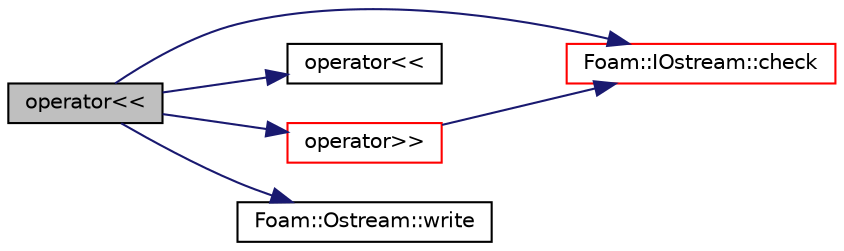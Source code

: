 digraph "operator&lt;&lt;"
{
  bgcolor="transparent";
  edge [fontname="Helvetica",fontsize="10",labelfontname="Helvetica",labelfontsize="10"];
  node [fontname="Helvetica",fontsize="10",shape=record];
  rankdir="LR";
  Node132110 [label="operator\<\<",height=0.2,width=0.4,color="black", fillcolor="grey75", style="filled", fontcolor="black"];
  Node132110 -> Node132111 [color="midnightblue",fontsize="10",style="solid",fontname="Helvetica"];
  Node132111 [label="Foam::IOstream::check",height=0.2,width=0.4,color="red",URL="$a27333.html#a367eb3425fc4e8270e2aa961df8ac8a5",tooltip="Check IOstream status for given operation. "];
  Node132110 -> Node132162 [color="midnightblue",fontsize="10",style="solid",fontname="Helvetica"];
  Node132162 [label="operator\<\<",height=0.2,width=0.4,color="black",URL="$a21851.html#ace276c68f3413ed8c505d6fa86a0f21b"];
  Node132110 -> Node132163 [color="midnightblue",fontsize="10",style="solid",fontname="Helvetica"];
  Node132163 [label="operator\>\>",height=0.2,width=0.4,color="red",URL="$a21851.html#a8f820f9741db3f951c0953dbad7db24a"];
  Node132163 -> Node132111 [color="midnightblue",fontsize="10",style="solid",fontname="Helvetica"];
  Node132110 -> Node132166 [color="midnightblue",fontsize="10",style="solid",fontname="Helvetica"];
  Node132166 [label="Foam::Ostream::write",height=0.2,width=0.4,color="black",URL="$a27345.html#a81a19ad9e4098b4701cc8bab9a59d78b",tooltip="Write next token to stream. "];
}
